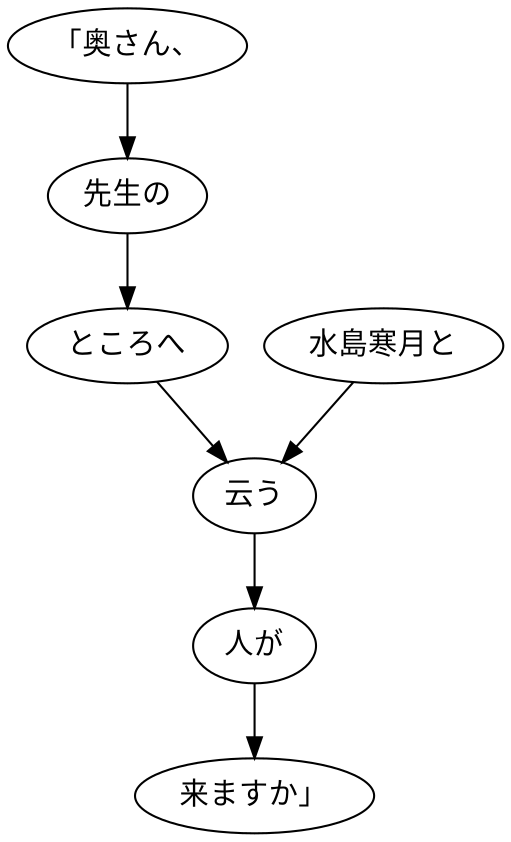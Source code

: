 digraph graph3143 {
	node0 [label="「奥さん、"];
	node1 [label="先生の"];
	node2 [label="ところへ"];
	node3 [label="水島寒月と"];
	node4 [label="云う"];
	node5 [label="人が"];
	node6 [label="来ますか」"];
	node0 -> node1;
	node1 -> node2;
	node2 -> node4;
	node3 -> node4;
	node4 -> node5;
	node5 -> node6;
}
